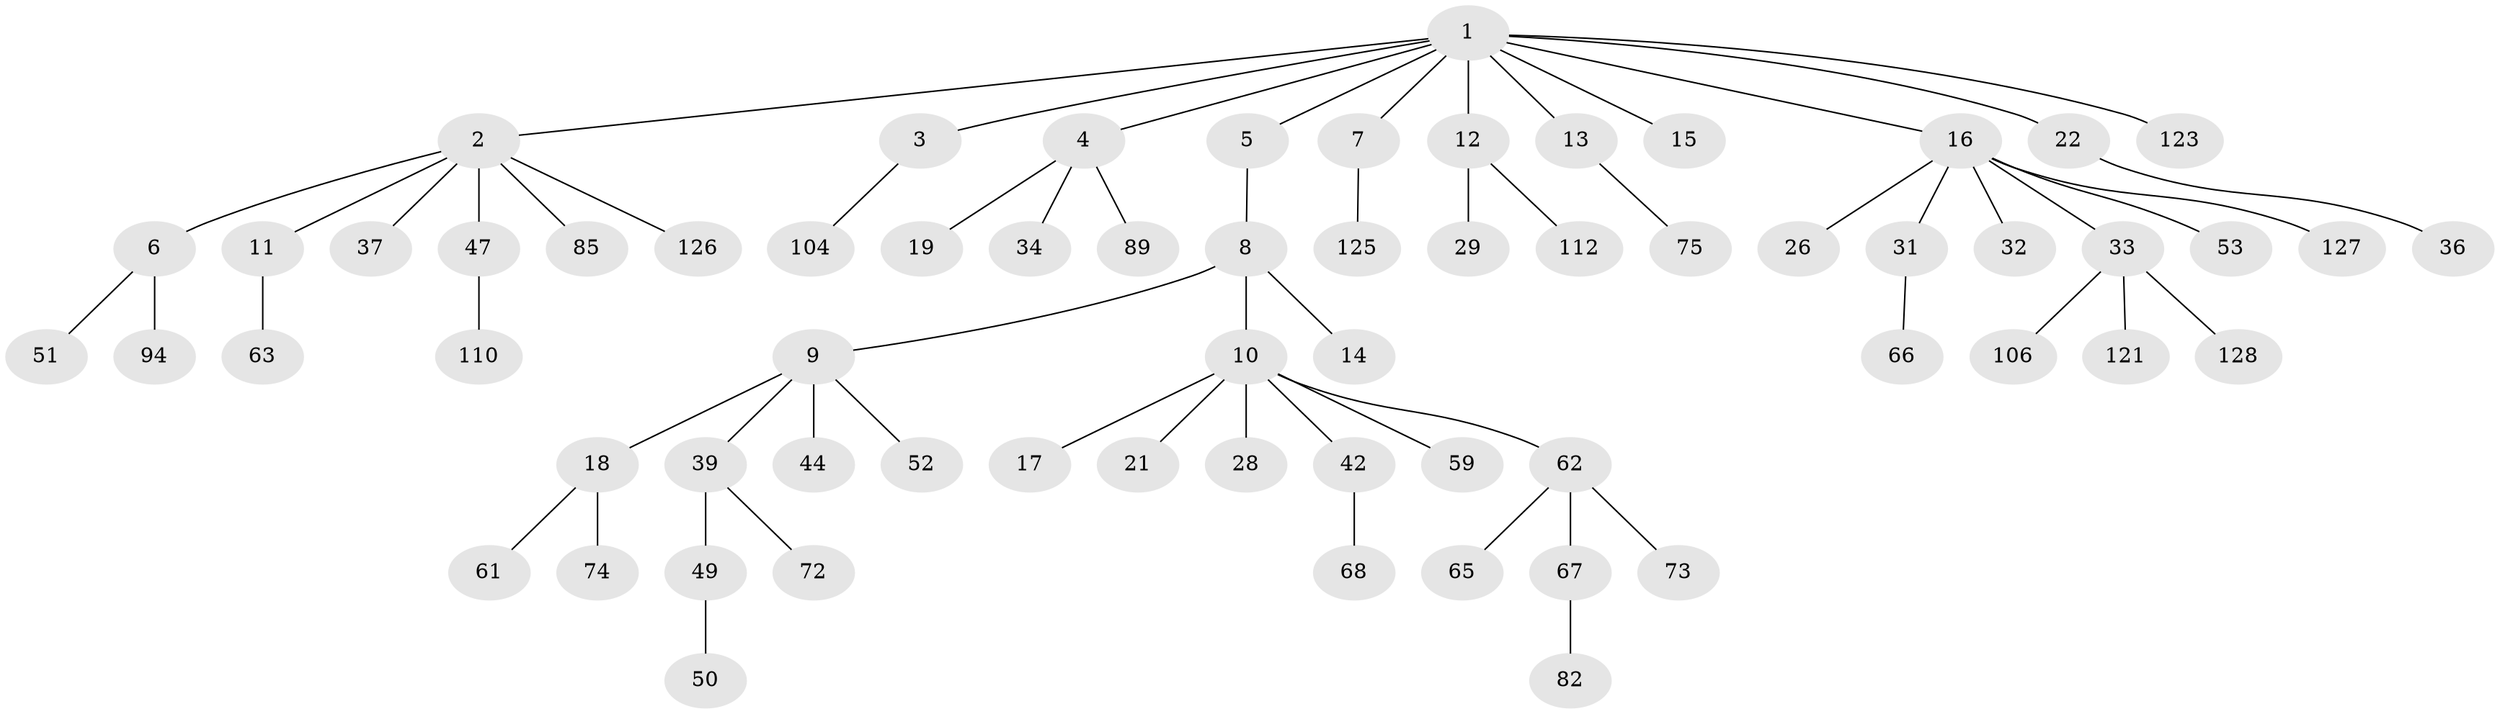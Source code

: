 // original degree distribution, {11: 0.007692307692307693, 7: 0.03076923076923077, 2: 0.24615384615384617, 4: 0.038461538461538464, 6: 0.007692307692307693, 3: 0.13076923076923078, 5: 0.015384615384615385, 1: 0.5230769230769231}
// Generated by graph-tools (version 1.1) at 2025/15/03/09/25 04:15:42]
// undirected, 65 vertices, 64 edges
graph export_dot {
graph [start="1"]
  node [color=gray90,style=filled];
  1;
  2;
  3 [super="+69"];
  4;
  5 [super="+27+122+101+48"];
  6;
  7;
  8;
  9;
  10;
  11 [super="+70"];
  12;
  13 [super="+60+38"];
  14;
  15;
  16 [super="+20+40+77+103+23"];
  17 [super="+35"];
  18 [super="+108+55+54"];
  19;
  21 [super="+115+24"];
  22 [super="+25"];
  26;
  28;
  29 [super="+41"];
  31 [super="+45"];
  32;
  33 [super="+43"];
  34 [super="+117"];
  36 [super="+57"];
  37;
  39 [super="+46"];
  42;
  44 [super="+86"];
  47 [super="+56"];
  49;
  50;
  51;
  52 [super="+92+88"];
  53 [super="+58+83"];
  59 [super="+116"];
  61 [super="+78+129"];
  62 [super="+130"];
  63 [super="+71"];
  65;
  66;
  67 [super="+76"];
  68;
  72;
  73;
  74 [super="+90"];
  75;
  82;
  85 [super="+100"];
  89 [super="+95"];
  94;
  104 [super="+119"];
  106;
  110;
  112;
  121;
  123;
  125;
  126;
  127;
  128;
  1 -- 2;
  1 -- 3;
  1 -- 4;
  1 -- 5;
  1 -- 7;
  1 -- 12;
  1 -- 13;
  1 -- 15;
  1 -- 16;
  1 -- 22;
  1 -- 123;
  2 -- 6;
  2 -- 11;
  2 -- 37;
  2 -- 47;
  2 -- 85;
  2 -- 126;
  3 -- 104;
  4 -- 19;
  4 -- 34;
  4 -- 89;
  5 -- 8;
  6 -- 51;
  6 -- 94;
  7 -- 125;
  8 -- 9;
  8 -- 10;
  8 -- 14;
  9 -- 18;
  9 -- 39;
  9 -- 44;
  9 -- 52;
  10 -- 17;
  10 -- 21;
  10 -- 28;
  10 -- 42;
  10 -- 59;
  10 -- 62;
  11 -- 63;
  12 -- 29;
  12 -- 112;
  13 -- 75;
  16 -- 32;
  16 -- 33;
  16 -- 26;
  16 -- 31;
  16 -- 127;
  16 -- 53;
  18 -- 61;
  18 -- 74;
  22 -- 36;
  31 -- 66;
  33 -- 128;
  33 -- 106;
  33 -- 121;
  39 -- 49;
  39 -- 72;
  42 -- 68;
  47 -- 110;
  49 -- 50;
  62 -- 65;
  62 -- 67;
  62 -- 73;
  67 -- 82;
}
